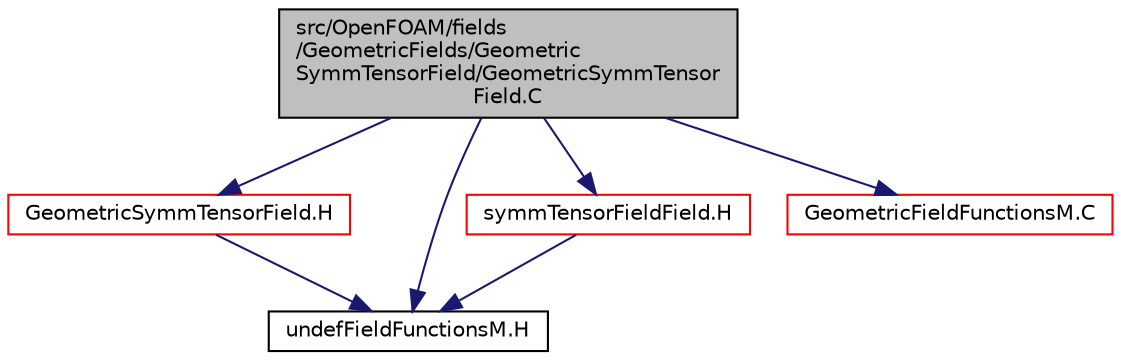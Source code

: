 digraph "src/OpenFOAM/fields/GeometricFields/GeometricSymmTensorField/GeometricSymmTensorField.C"
{
  bgcolor="transparent";
  edge [fontname="Helvetica",fontsize="10",labelfontname="Helvetica",labelfontsize="10"];
  node [fontname="Helvetica",fontsize="10",shape=record];
  Node0 [label="src/OpenFOAM/fields\l/GeometricFields/Geometric\lSymmTensorField/GeometricSymmTensor\lField.C",height=0.2,width=0.4,color="black", fillcolor="grey75", style="filled", fontcolor="black"];
  Node0 -> Node1 [color="midnightblue",fontsize="10",style="solid",fontname="Helvetica"];
  Node1 [label="GeometricSymmTensorField.H",height=0.2,width=0.4,color="red",URL="$a10577.html",tooltip="SymmTensor specific part of the implementation of GeometricField. "];
  Node1 -> Node109 [color="midnightblue",fontsize="10",style="solid",fontname="Helvetica"];
  Node109 [label="undefFieldFunctionsM.H",height=0.2,width=0.4,color="black",URL="$a10319.html"];
  Node0 -> Node172 [color="midnightblue",fontsize="10",style="solid",fontname="Helvetica"];
  Node172 [label="symmTensorFieldField.H",height=0.2,width=0.4,color="red",URL="$a10229.html",tooltip="Specialisation of FieldField<T> for symmTensor. "];
  Node172 -> Node109 [color="midnightblue",fontsize="10",style="solid",fontname="Helvetica"];
  Node0 -> Node173 [color="midnightblue",fontsize="10",style="solid",fontname="Helvetica"];
  Node173 [label="GeometricFieldFunctionsM.C",height=0.2,width=0.4,color="red",URL="$a10532.html"];
  Node0 -> Node109 [color="midnightblue",fontsize="10",style="solid",fontname="Helvetica"];
}
